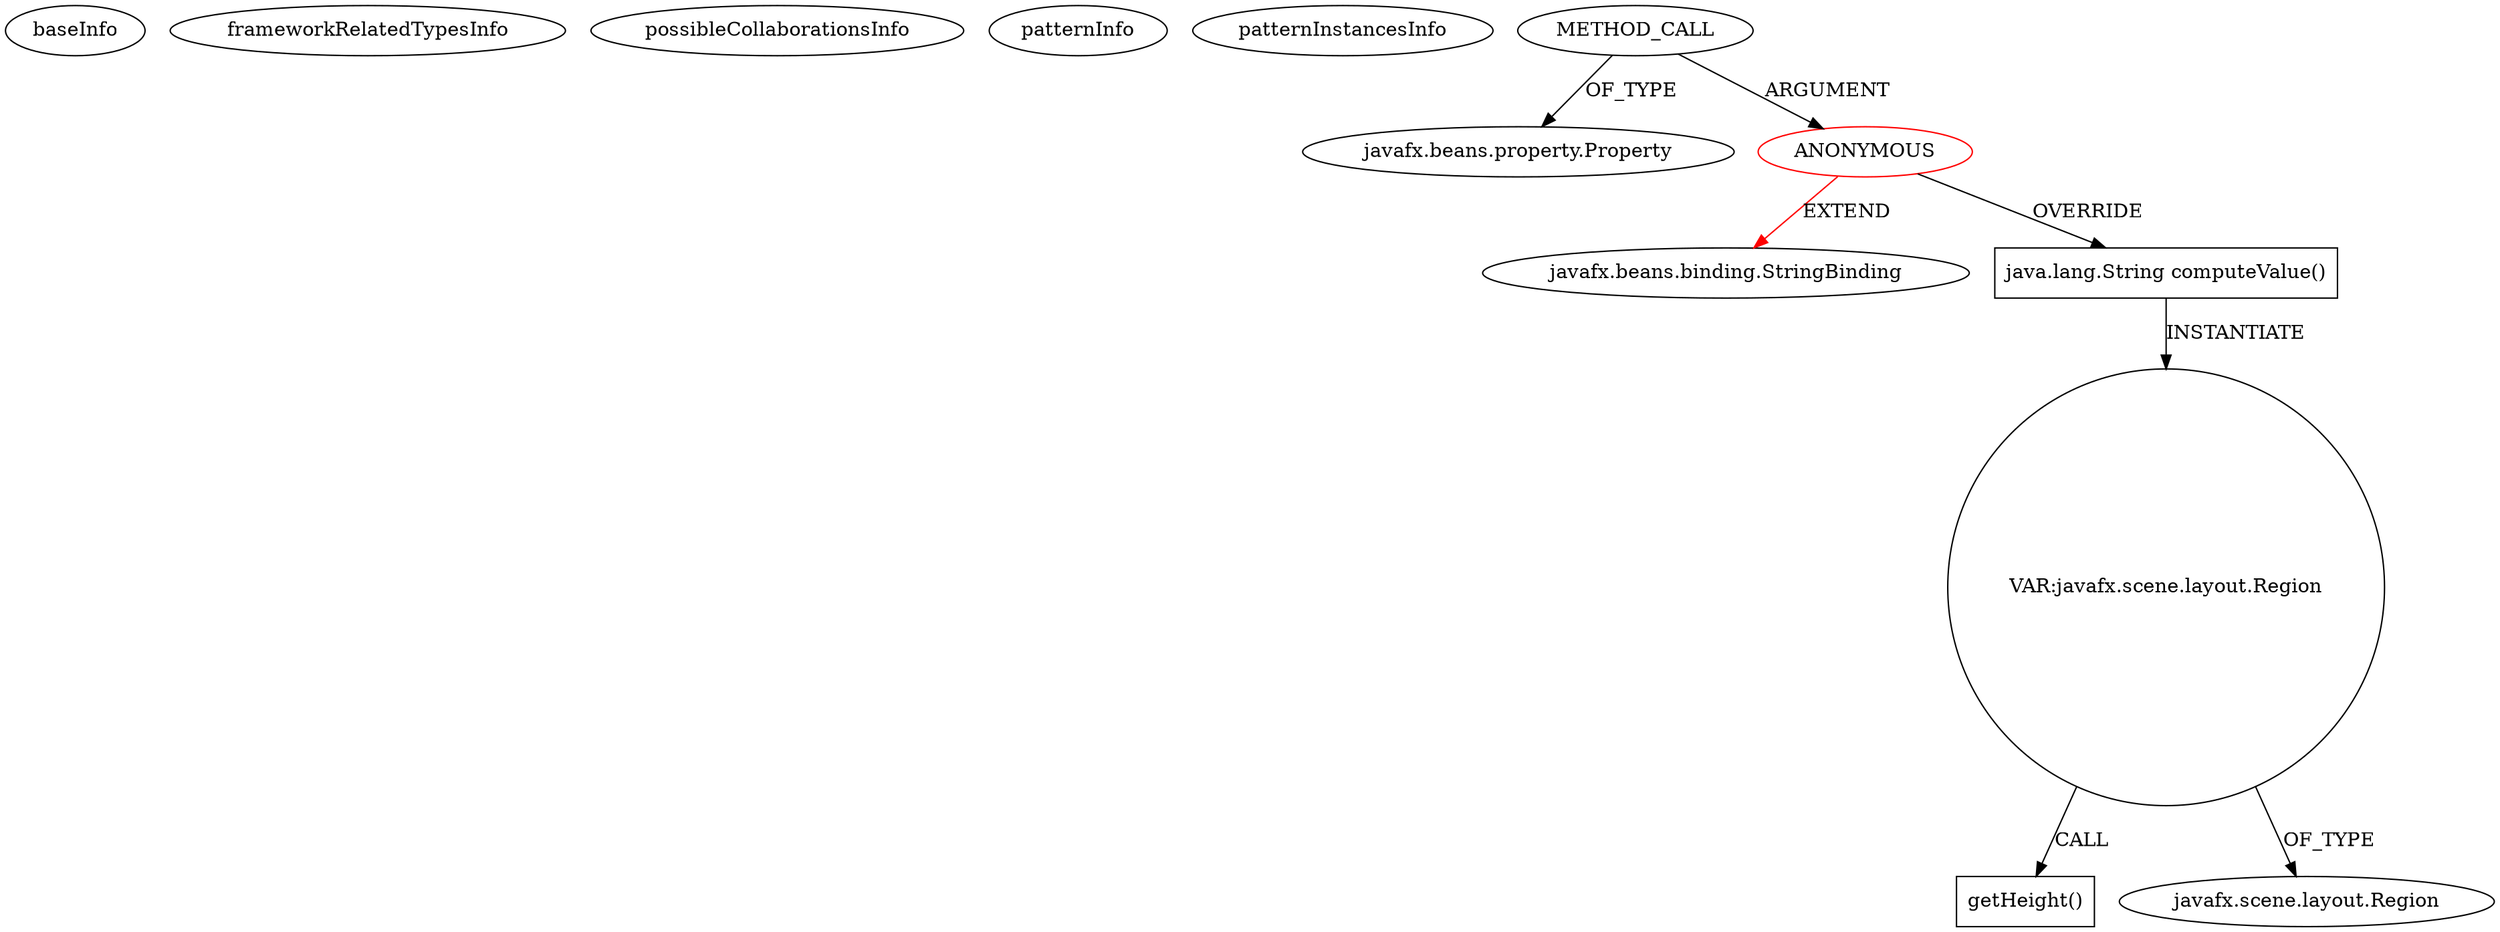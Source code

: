 digraph {
baseInfo[graphId=1156,category="pattern",isAnonymous=true,possibleRelation=false]
frameworkRelatedTypesInfo[0="javafx.beans.binding.StringBinding"]
possibleCollaborationsInfo[]
patternInfo[frequency=2.0,patternRootClient=0]
patternInstancesInfo[0="SaiPradeepDandem-javafx2-gradient-builder~/SaiPradeepDandem-javafx2-gradient-builder/javafx2-gradient-builder-master/src/main/java/com/javafx/gradientbuilder/application/GradientBuilderApp.java~javafx.scene.layout.StackPane configureRectanglePane()~1194",1="SaiPradeepDandem-javafx2-gradient-builder~/SaiPradeepDandem-javafx2-gradient-builder/javafx2-gradient-builder-master/src/main/java/com/javafx/gradientbuilder/application/GradientBuilderApp.java~javafx.scene.layout.StackPane configureCirclePane()~1196"]
3[label="javafx.beans.property.Property",vertexType="FRAMEWORK_INTERFACE_TYPE",isFrameworkType=false]
2[label="METHOD_CALL",vertexType="OUTSIDE_CALL",isFrameworkType=false]
0[label="ANONYMOUS",vertexType="ROOT_ANONYMOUS_DECLARATION",isFrameworkType=false,color=red]
1[label="javafx.beans.binding.StringBinding",vertexType="FRAMEWORK_CLASS_TYPE",isFrameworkType=false]
4[label="java.lang.String computeValue()",vertexType="OVERRIDING_METHOD_DECLARATION",isFrameworkType=false,shape=box]
5[label="VAR:javafx.scene.layout.Region",vertexType="VARIABLE_EXPRESION",isFrameworkType=false,shape=circle]
6[label="getHeight()",vertexType="INSIDE_CALL",isFrameworkType=false,shape=box]
7[label="javafx.scene.layout.Region",vertexType="FRAMEWORK_CLASS_TYPE",isFrameworkType=false]
2->3[label="OF_TYPE"]
4->5[label="INSTANTIATE"]
5->7[label="OF_TYPE"]
5->6[label="CALL"]
2->0[label="ARGUMENT"]
0->4[label="OVERRIDE"]
0->1[label="EXTEND",color=red]
}
